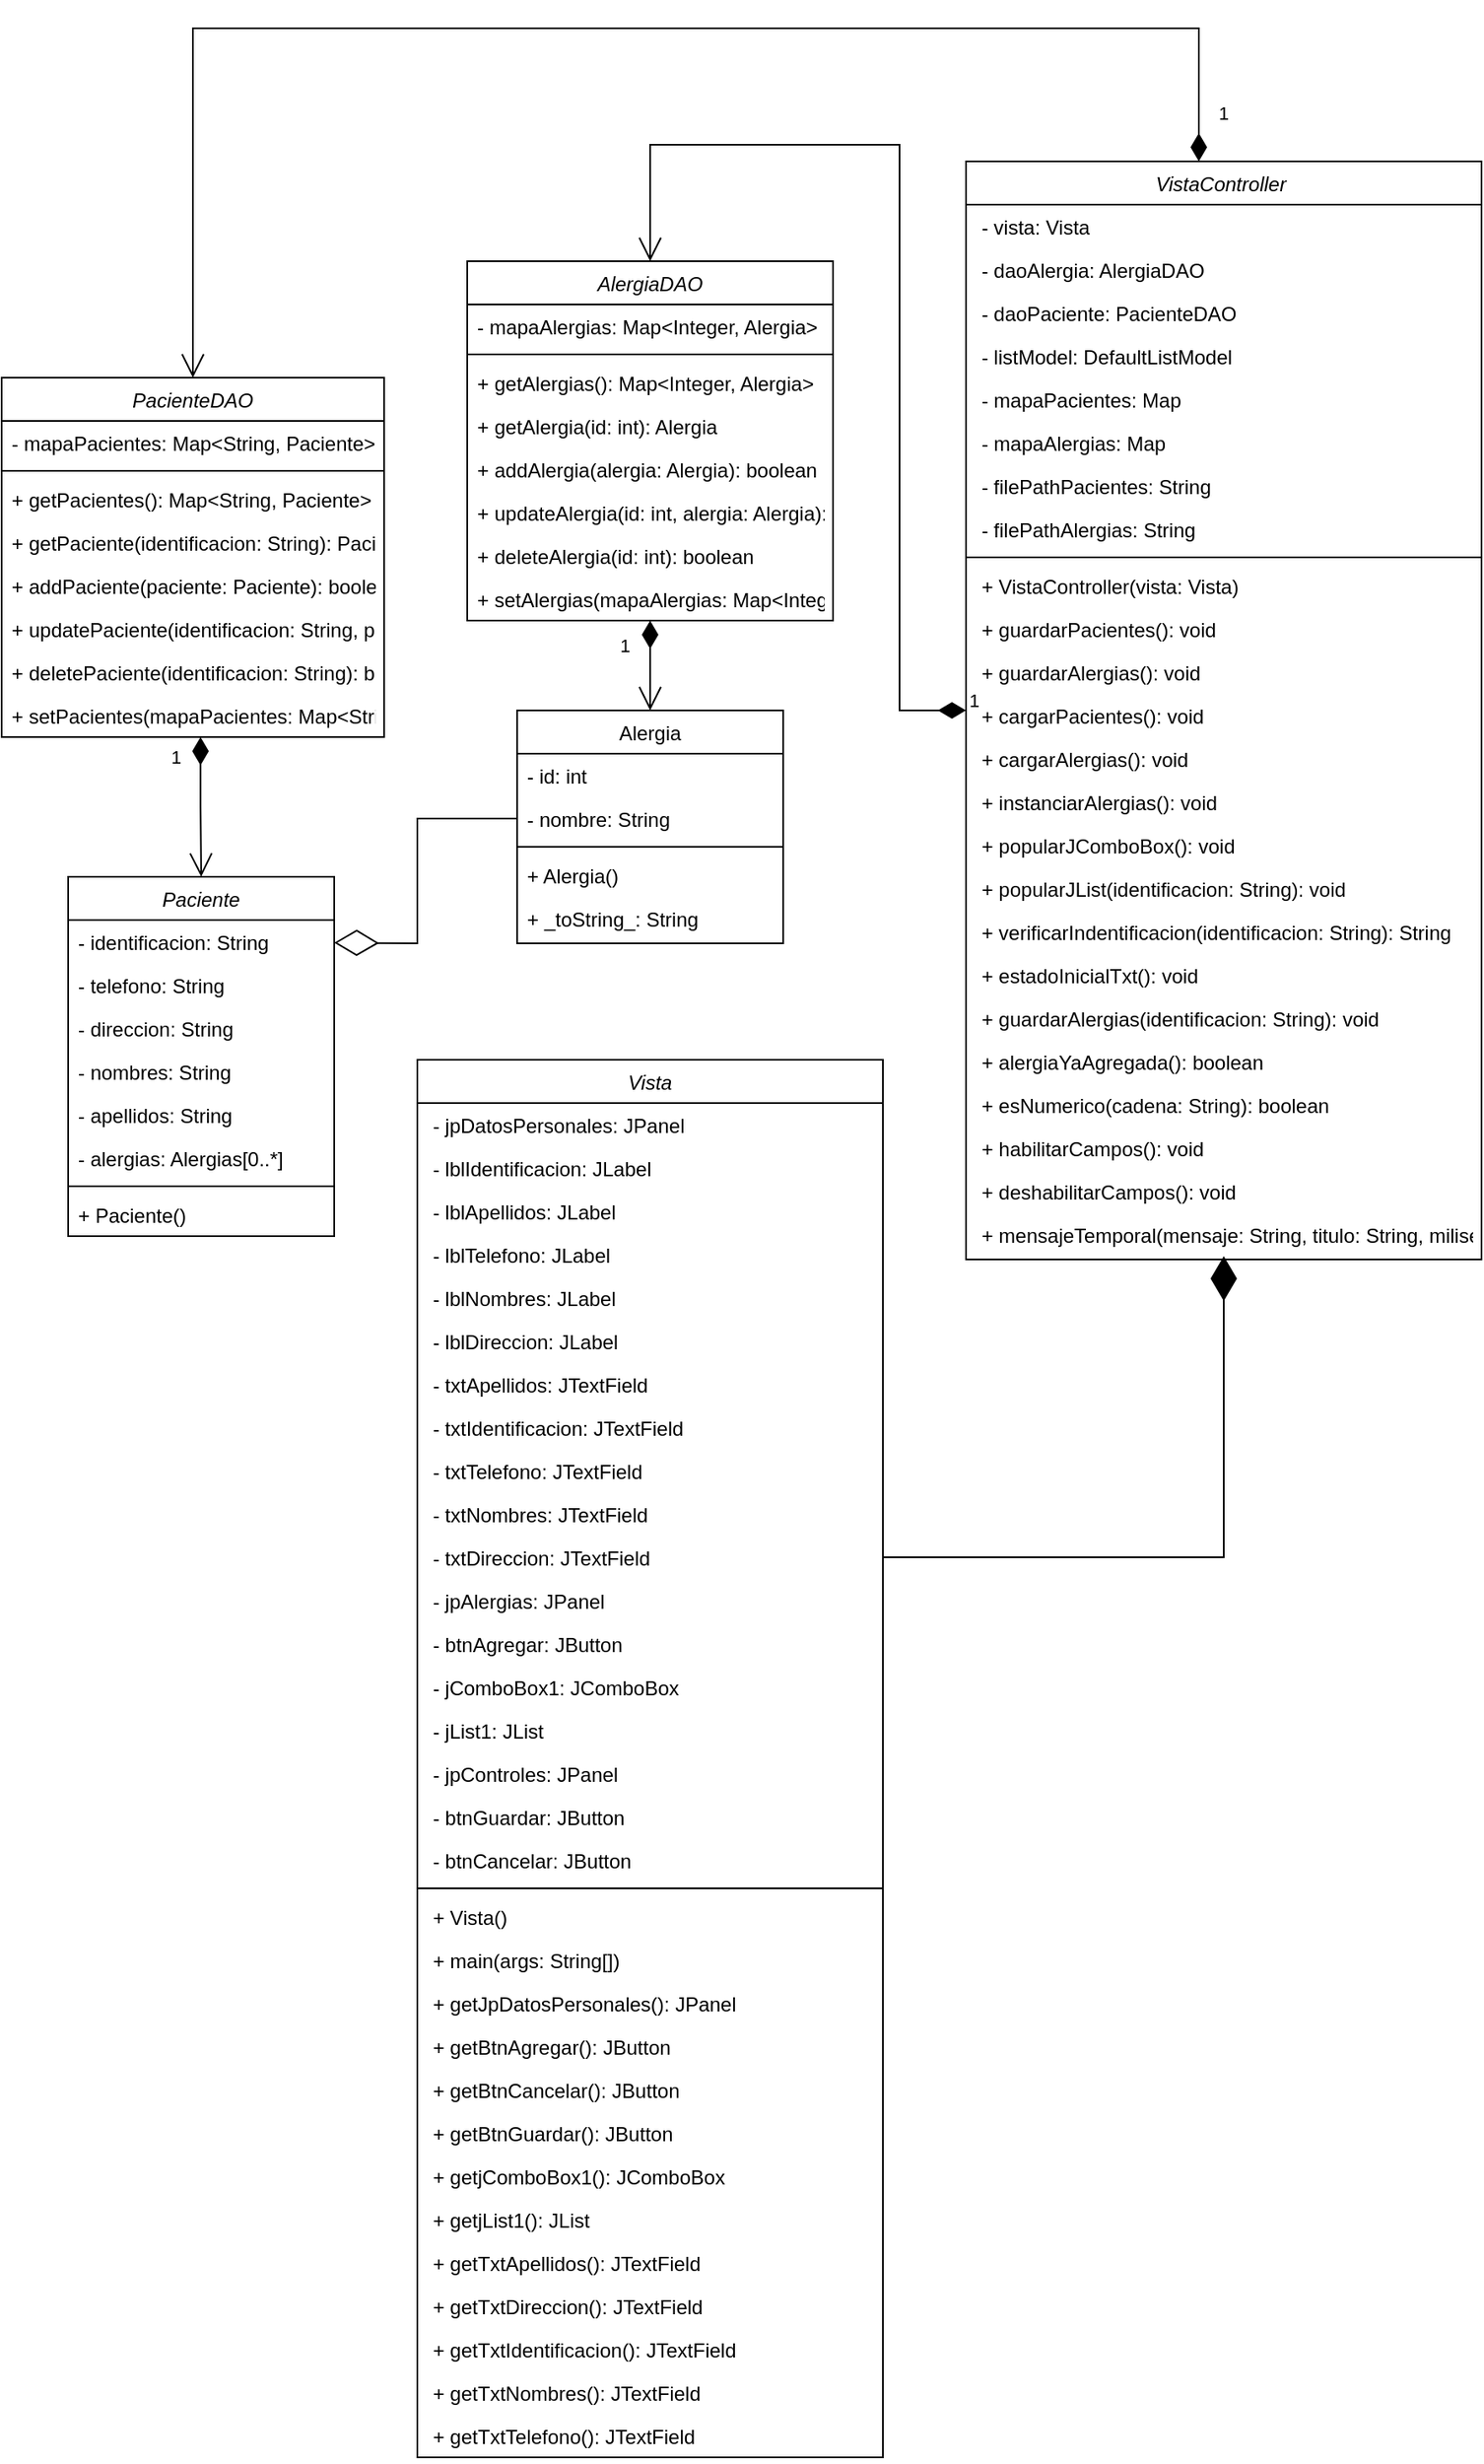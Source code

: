 <mxfile version="21.5.0" type="github">
  <diagram id="C5RBs43oDa-KdzZeNtuy" name="Page-1">
    <mxGraphModel dx="908" dy="794" grid="1" gridSize="10" guides="1" tooltips="1" connect="1" arrows="1" fold="1" page="1" pageScale="1" pageWidth="827" pageHeight="1169" math="0" shadow="0">
      <root>
        <mxCell id="WIyWlLk6GJQsqaUBKTNV-0" />
        <mxCell id="WIyWlLk6GJQsqaUBKTNV-1" parent="WIyWlLk6GJQsqaUBKTNV-0" />
        <mxCell id="zkfFHV4jXpPFQw0GAbJ--0" value="Paciente" style="swimlane;fontStyle=2;align=center;verticalAlign=top;childLayout=stackLayout;horizontal=1;startSize=26;horizontalStack=0;resizeParent=1;resizeLast=0;collapsible=1;marginBottom=0;rounded=0;shadow=0;strokeWidth=1;" parent="WIyWlLk6GJQsqaUBKTNV-1" vertex="1">
          <mxGeometry x="80" y="550" width="160" height="216" as="geometry">
            <mxRectangle x="230" y="140" width="160" height="26" as="alternateBounds" />
          </mxGeometry>
        </mxCell>
        <mxCell id="Fo8Hn0JsbYE0XklmhO-D-3" value="- identificacion: String" style="text;align=left;verticalAlign=top;spacingLeft=4;spacingRight=4;overflow=hidden;rotatable=0;points=[[0,0.5],[1,0.5]];portConstraint=eastwest;" vertex="1" parent="zkfFHV4jXpPFQw0GAbJ--0">
          <mxGeometry y="26" width="160" height="26" as="geometry" />
        </mxCell>
        <mxCell id="Fo8Hn0JsbYE0XklmhO-D-2" value="- telefono: String" style="text;align=left;verticalAlign=top;spacingLeft=4;spacingRight=4;overflow=hidden;rotatable=0;points=[[0,0.5],[1,0.5]];portConstraint=eastwest;" vertex="1" parent="zkfFHV4jXpPFQw0GAbJ--0">
          <mxGeometry y="52" width="160" height="26" as="geometry" />
        </mxCell>
        <mxCell id="Fo8Hn0JsbYE0XklmhO-D-1" value="- direccion: String" style="text;align=left;verticalAlign=top;spacingLeft=4;spacingRight=4;overflow=hidden;rotatable=0;points=[[0,0.5],[1,0.5]];portConstraint=eastwest;" vertex="1" parent="zkfFHV4jXpPFQw0GAbJ--0">
          <mxGeometry y="78" width="160" height="26" as="geometry" />
        </mxCell>
        <mxCell id="zkfFHV4jXpPFQw0GAbJ--1" value="- nombres: String" style="text;align=left;verticalAlign=top;spacingLeft=4;spacingRight=4;overflow=hidden;rotatable=0;points=[[0,0.5],[1,0.5]];portConstraint=eastwest;" parent="zkfFHV4jXpPFQw0GAbJ--0" vertex="1">
          <mxGeometry y="104" width="160" height="26" as="geometry" />
        </mxCell>
        <mxCell id="Fo8Hn0JsbYE0XklmhO-D-0" value="- apellidos: String" style="text;align=left;verticalAlign=top;spacingLeft=4;spacingRight=4;overflow=hidden;rotatable=0;points=[[0,0.5],[1,0.5]];portConstraint=eastwest;" vertex="1" parent="zkfFHV4jXpPFQw0GAbJ--0">
          <mxGeometry y="130" width="160" height="26" as="geometry" />
        </mxCell>
        <mxCell id="Fo8Hn0JsbYE0XklmhO-D-7" value="- alergias: Alergias[0..*]" style="text;align=left;verticalAlign=top;spacingLeft=4;spacingRight=4;overflow=hidden;rotatable=0;points=[[0,0.5],[1,0.5]];portConstraint=eastwest;" vertex="1" parent="zkfFHV4jXpPFQw0GAbJ--0">
          <mxGeometry y="156" width="160" height="26" as="geometry" />
        </mxCell>
        <mxCell id="zkfFHV4jXpPFQw0GAbJ--4" value="" style="line;html=1;strokeWidth=1;align=left;verticalAlign=middle;spacingTop=-1;spacingLeft=3;spacingRight=3;rotatable=0;labelPosition=right;points=[];portConstraint=eastwest;" parent="zkfFHV4jXpPFQw0GAbJ--0" vertex="1">
          <mxGeometry y="182" width="160" height="8" as="geometry" />
        </mxCell>
        <mxCell id="zkfFHV4jXpPFQw0GAbJ--5" value="+ Paciente()" style="text;align=left;verticalAlign=top;spacingLeft=4;spacingRight=4;overflow=hidden;rotatable=0;points=[[0,0.5],[1,0.5]];portConstraint=eastwest;" parent="zkfFHV4jXpPFQw0GAbJ--0" vertex="1">
          <mxGeometry y="190" width="160" height="26" as="geometry" />
        </mxCell>
        <mxCell id="zkfFHV4jXpPFQw0GAbJ--17" value="Alergia" style="swimlane;fontStyle=0;align=center;verticalAlign=top;childLayout=stackLayout;horizontal=1;startSize=26;horizontalStack=0;resizeParent=1;resizeLast=0;collapsible=1;marginBottom=0;rounded=0;shadow=0;strokeWidth=1;" parent="WIyWlLk6GJQsqaUBKTNV-1" vertex="1">
          <mxGeometry x="350" y="450" width="160" height="140" as="geometry">
            <mxRectangle x="550" y="140" width="160" height="26" as="alternateBounds" />
          </mxGeometry>
        </mxCell>
        <mxCell id="Fo8Hn0JsbYE0XklmhO-D-6" value="- id: int" style="text;align=left;verticalAlign=top;spacingLeft=4;spacingRight=4;overflow=hidden;rotatable=0;points=[[0,0.5],[1,0.5]];portConstraint=eastwest;" vertex="1" parent="zkfFHV4jXpPFQw0GAbJ--17">
          <mxGeometry y="26" width="160" height="26" as="geometry" />
        </mxCell>
        <mxCell id="Fo8Hn0JsbYE0XklmhO-D-5" value="- nombre: String" style="text;align=left;verticalAlign=top;spacingLeft=4;spacingRight=4;overflow=hidden;rotatable=0;points=[[0,0.5],[1,0.5]];portConstraint=eastwest;" vertex="1" parent="zkfFHV4jXpPFQw0GAbJ--17">
          <mxGeometry y="52" width="160" height="26" as="geometry" />
        </mxCell>
        <mxCell id="zkfFHV4jXpPFQw0GAbJ--23" value="" style="line;html=1;strokeWidth=1;align=left;verticalAlign=middle;spacingTop=-1;spacingLeft=3;spacingRight=3;rotatable=0;labelPosition=right;points=[];portConstraint=eastwest;" parent="zkfFHV4jXpPFQw0GAbJ--17" vertex="1">
          <mxGeometry y="78" width="160" height="8" as="geometry" />
        </mxCell>
        <mxCell id="Fo8Hn0JsbYE0XklmhO-D-10" value="+ Alergia()" style="text;align=left;verticalAlign=top;spacingLeft=4;spacingRight=4;overflow=hidden;rotatable=0;points=[[0,0.5],[1,0.5]];portConstraint=eastwest;" vertex="1" parent="zkfFHV4jXpPFQw0GAbJ--17">
          <mxGeometry y="86" width="160" height="26" as="geometry" />
        </mxCell>
        <mxCell id="Fo8Hn0JsbYE0XklmhO-D-8" value="+ _toString_: String" style="text;align=left;verticalAlign=top;spacingLeft=4;spacingRight=4;overflow=hidden;rotatable=0;points=[[0,0.5],[1,0.5]];portConstraint=eastwest;" vertex="1" parent="zkfFHV4jXpPFQw0GAbJ--17">
          <mxGeometry y="112" width="160" height="26" as="geometry" />
        </mxCell>
        <mxCell id="Fo8Hn0JsbYE0XklmhO-D-11" value="PacienteDAO" style="swimlane;fontStyle=2;align=center;verticalAlign=top;childLayout=stackLayout;horizontal=1;startSize=26;horizontalStack=0;resizeParent=1;resizeLast=0;collapsible=1;marginBottom=0;rounded=0;shadow=0;strokeWidth=1;" vertex="1" parent="WIyWlLk6GJQsqaUBKTNV-1">
          <mxGeometry x="40" y="250" width="230" height="216" as="geometry">
            <mxRectangle x="230" y="140" width="160" height="26" as="alternateBounds" />
          </mxGeometry>
        </mxCell>
        <mxCell id="Fo8Hn0JsbYE0XklmhO-D-12" value="- mapaPacientes: Map&lt;String, Paciente&gt;" style="text;align=left;verticalAlign=top;spacingLeft=4;spacingRight=4;overflow=hidden;rotatable=0;points=[[0,0.5],[1,0.5]];portConstraint=eastwest;" vertex="1" parent="Fo8Hn0JsbYE0XklmhO-D-11">
          <mxGeometry y="26" width="230" height="26" as="geometry" />
        </mxCell>
        <mxCell id="Fo8Hn0JsbYE0XklmhO-D-18" value="" style="line;html=1;strokeWidth=1;align=left;verticalAlign=middle;spacingTop=-1;spacingLeft=3;spacingRight=3;rotatable=0;labelPosition=right;points=[];portConstraint=eastwest;" vertex="1" parent="Fo8Hn0JsbYE0XklmhO-D-11">
          <mxGeometry y="52" width="230" height="8" as="geometry" />
        </mxCell>
        <mxCell id="Fo8Hn0JsbYE0XklmhO-D-41" value="+ getPacientes(): Map&lt;String, Paciente&gt;" style="text;align=left;verticalAlign=top;spacingLeft=4;spacingRight=4;overflow=hidden;rotatable=0;points=[[0,0.5],[1,0.5]];portConstraint=eastwest;" vertex="1" parent="Fo8Hn0JsbYE0XklmhO-D-11">
          <mxGeometry y="60" width="230" height="26" as="geometry" />
        </mxCell>
        <mxCell id="Fo8Hn0JsbYE0XklmhO-D-42" value="+ getPaciente(identificacion: String): Paciente" style="text;align=left;verticalAlign=top;spacingLeft=4;spacingRight=4;overflow=hidden;rotatable=0;points=[[0,0.5],[1,0.5]];portConstraint=eastwest;" vertex="1" parent="Fo8Hn0JsbYE0XklmhO-D-11">
          <mxGeometry y="86" width="230" height="26" as="geometry" />
        </mxCell>
        <mxCell id="Fo8Hn0JsbYE0XklmhO-D-40" value="+ addPaciente(paciente: Paciente): boolean" style="text;align=left;verticalAlign=top;spacingLeft=4;spacingRight=4;overflow=hidden;rotatable=0;points=[[0,0.5],[1,0.5]];portConstraint=eastwest;" vertex="1" parent="Fo8Hn0JsbYE0XklmhO-D-11">
          <mxGeometry y="112" width="230" height="26" as="geometry" />
        </mxCell>
        <mxCell id="Fo8Hn0JsbYE0XklmhO-D-39" value="+ updatePaciente(identificacion: String, paciente: Paciente): boolean" style="text;align=left;verticalAlign=top;spacingLeft=4;spacingRight=4;overflow=hidden;rotatable=0;points=[[0,0.5],[1,0.5]];portConstraint=eastwest;" vertex="1" parent="Fo8Hn0JsbYE0XklmhO-D-11">
          <mxGeometry y="138" width="230" height="26" as="geometry" />
        </mxCell>
        <mxCell id="Fo8Hn0JsbYE0XklmhO-D-38" value="+ deletePaciente(identificacion: String): boolean" style="text;align=left;verticalAlign=top;spacingLeft=4;spacingRight=4;overflow=hidden;rotatable=0;points=[[0,0.5],[1,0.5]];portConstraint=eastwest;" vertex="1" parent="Fo8Hn0JsbYE0XklmhO-D-11">
          <mxGeometry y="164" width="230" height="26" as="geometry" />
        </mxCell>
        <mxCell id="Fo8Hn0JsbYE0XklmhO-D-37" value="+ setPacientes(mapaPacientes: Map&lt;String, Paciente&gt;): void" style="text;align=left;verticalAlign=top;spacingLeft=4;spacingRight=4;overflow=hidden;rotatable=0;points=[[0,0.5],[1,0.5]];portConstraint=eastwest;" vertex="1" parent="Fo8Hn0JsbYE0XklmhO-D-11">
          <mxGeometry y="190" width="230" height="26" as="geometry" />
        </mxCell>
        <mxCell id="Fo8Hn0JsbYE0XklmhO-D-20" value="AlergiaDAO" style="swimlane;fontStyle=2;align=center;verticalAlign=top;childLayout=stackLayout;horizontal=1;startSize=26;horizontalStack=0;resizeParent=1;resizeLast=0;collapsible=1;marginBottom=0;rounded=0;shadow=0;strokeWidth=1;" vertex="1" parent="WIyWlLk6GJQsqaUBKTNV-1">
          <mxGeometry x="320" y="180" width="220" height="216" as="geometry">
            <mxRectangle x="230" y="140" width="160" height="26" as="alternateBounds" />
          </mxGeometry>
        </mxCell>
        <mxCell id="Fo8Hn0JsbYE0XklmhO-D-21" value="- mapaAlergias: Map&lt;Integer, Alergia&gt;" style="text;align=left;verticalAlign=top;spacingLeft=4;spacingRight=4;overflow=hidden;rotatable=0;points=[[0,0.5],[1,0.5]];portConstraint=eastwest;" vertex="1" parent="Fo8Hn0JsbYE0XklmhO-D-20">
          <mxGeometry y="26" width="220" height="26" as="geometry" />
        </mxCell>
        <mxCell id="Fo8Hn0JsbYE0XklmhO-D-27" value="" style="line;html=1;strokeWidth=1;align=left;verticalAlign=middle;spacingTop=-1;spacingLeft=3;spacingRight=3;rotatable=0;labelPosition=right;points=[];portConstraint=eastwest;" vertex="1" parent="Fo8Hn0JsbYE0XklmhO-D-20">
          <mxGeometry y="52" width="220" height="8" as="geometry" />
        </mxCell>
        <mxCell id="Fo8Hn0JsbYE0XklmhO-D-29" value="+ getAlergias(): Map&lt;Integer, Alergia&gt;" style="text;align=left;verticalAlign=top;spacingLeft=4;spacingRight=4;overflow=hidden;rotatable=0;points=[[0,0.5],[1,0.5]];portConstraint=eastwest;" vertex="1" parent="Fo8Hn0JsbYE0XklmhO-D-20">
          <mxGeometry y="60" width="220" height="26" as="geometry" />
        </mxCell>
        <mxCell id="Fo8Hn0JsbYE0XklmhO-D-30" value="+ getAlergia(id: int): Alergia" style="text;align=left;verticalAlign=top;spacingLeft=4;spacingRight=4;overflow=hidden;rotatable=0;points=[[0,0.5],[1,0.5]];portConstraint=eastwest;" vertex="1" parent="Fo8Hn0JsbYE0XklmhO-D-20">
          <mxGeometry y="86" width="220" height="26" as="geometry" />
        </mxCell>
        <mxCell id="Fo8Hn0JsbYE0XklmhO-D-31" value="+ addAlergia(alergia: Alergia): boolean" style="text;align=left;verticalAlign=top;spacingLeft=4;spacingRight=4;overflow=hidden;rotatable=0;points=[[0,0.5],[1,0.5]];portConstraint=eastwest;" vertex="1" parent="Fo8Hn0JsbYE0XklmhO-D-20">
          <mxGeometry y="112" width="220" height="26" as="geometry" />
        </mxCell>
        <mxCell id="Fo8Hn0JsbYE0XklmhO-D-32" value="+ updateAlergia(id: int, alergia: Alergia): boolean" style="text;align=left;verticalAlign=top;spacingLeft=4;spacingRight=4;overflow=hidden;rotatable=0;points=[[0,0.5],[1,0.5]];portConstraint=eastwest;" vertex="1" parent="Fo8Hn0JsbYE0XklmhO-D-20">
          <mxGeometry y="138" width="220" height="26" as="geometry" />
        </mxCell>
        <mxCell id="Fo8Hn0JsbYE0XklmhO-D-33" value="+ deleteAlergia(id: int): boolean" style="text;align=left;verticalAlign=top;spacingLeft=4;spacingRight=4;overflow=hidden;rotatable=0;points=[[0,0.5],[1,0.5]];portConstraint=eastwest;" vertex="1" parent="Fo8Hn0JsbYE0XklmhO-D-20">
          <mxGeometry y="164" width="220" height="26" as="geometry" />
        </mxCell>
        <mxCell id="Fo8Hn0JsbYE0XklmhO-D-34" value="+ setAlergias(mapaAlergias: Map&lt;Integer, Alergia&gt;): void" style="text;align=left;verticalAlign=top;spacingLeft=4;spacingRight=4;overflow=hidden;rotatable=0;points=[[0,0.5],[1,0.5]];portConstraint=eastwest;" vertex="1" parent="Fo8Hn0JsbYE0XklmhO-D-20">
          <mxGeometry y="190" width="220" height="26" as="geometry" />
        </mxCell>
        <mxCell id="Fo8Hn0JsbYE0XklmhO-D-44" value="Vista" style="swimlane;fontStyle=2;align=center;verticalAlign=top;childLayout=stackLayout;horizontal=1;startSize=26;horizontalStack=0;resizeParent=1;resizeLast=0;collapsible=1;marginBottom=0;rounded=0;shadow=0;strokeWidth=1;" vertex="1" parent="WIyWlLk6GJQsqaUBKTNV-1">
          <mxGeometry x="290" y="660" width="280" height="840" as="geometry">
            <mxRectangle x="230" y="140" width="160" height="26" as="alternateBounds" />
          </mxGeometry>
        </mxCell>
        <mxCell id="Fo8Hn0JsbYE0XklmhO-D-45" value=" - jpDatosPersonales: JPanel" style="text;align=left;verticalAlign=top;spacingLeft=4;spacingRight=4;overflow=hidden;rotatable=0;points=[[0,0.5],[1,0.5]];portConstraint=eastwest;" vertex="1" parent="Fo8Hn0JsbYE0XklmhO-D-44">
          <mxGeometry y="26" width="280" height="26" as="geometry" />
        </mxCell>
        <mxCell id="Fo8Hn0JsbYE0XklmhO-D-46" value=" - lblIdentificacion: JLabel" style="text;align=left;verticalAlign=top;spacingLeft=4;spacingRight=4;overflow=hidden;rotatable=0;points=[[0,0.5],[1,0.5]];portConstraint=eastwest;" vertex="1" parent="Fo8Hn0JsbYE0XklmhO-D-44">
          <mxGeometry y="52" width="280" height="26" as="geometry" />
        </mxCell>
        <mxCell id="Fo8Hn0JsbYE0XklmhO-D-47" value=" - lblApellidos: JLabel " style="text;align=left;verticalAlign=top;spacingLeft=4;spacingRight=4;overflow=hidden;rotatable=0;points=[[0,0.5],[1,0.5]];portConstraint=eastwest;" vertex="1" parent="Fo8Hn0JsbYE0XklmhO-D-44">
          <mxGeometry y="78" width="280" height="26" as="geometry" />
        </mxCell>
        <mxCell id="Fo8Hn0JsbYE0XklmhO-D-48" value=" - lblTelefono: JLabel " style="text;align=left;verticalAlign=top;spacingLeft=4;spacingRight=4;overflow=hidden;rotatable=0;points=[[0,0.5],[1,0.5]];portConstraint=eastwest;" vertex="1" parent="Fo8Hn0JsbYE0XklmhO-D-44">
          <mxGeometry y="104" width="280" height="26" as="geometry" />
        </mxCell>
        <mxCell id="Fo8Hn0JsbYE0XklmhO-D-49" value=" - lblNombres: JLabel " style="text;align=left;verticalAlign=top;spacingLeft=4;spacingRight=4;overflow=hidden;rotatable=0;points=[[0,0.5],[1,0.5]];portConstraint=eastwest;" vertex="1" parent="Fo8Hn0JsbYE0XklmhO-D-44">
          <mxGeometry y="130" width="280" height="26" as="geometry" />
        </mxCell>
        <mxCell id="Fo8Hn0JsbYE0XklmhO-D-50" value=" - lblDireccion: JLabel " style="text;align=left;verticalAlign=top;spacingLeft=4;spacingRight=4;overflow=hidden;rotatable=0;points=[[0,0.5],[1,0.5]];portConstraint=eastwest;" vertex="1" parent="Fo8Hn0JsbYE0XklmhO-D-44">
          <mxGeometry y="156" width="280" height="26" as="geometry" />
        </mxCell>
        <mxCell id="Fo8Hn0JsbYE0XklmhO-D-58" value=" - txtApellidos: JTextField" style="text;align=left;verticalAlign=top;spacingLeft=4;spacingRight=4;overflow=hidden;rotatable=0;points=[[0,0.5],[1,0.5]];portConstraint=eastwest;" vertex="1" parent="Fo8Hn0JsbYE0XklmhO-D-44">
          <mxGeometry y="182" width="280" height="26" as="geometry" />
        </mxCell>
        <mxCell id="Fo8Hn0JsbYE0XklmhO-D-57" value=" - txtIdentificacion: JTextField" style="text;align=left;verticalAlign=top;spacingLeft=4;spacingRight=4;overflow=hidden;rotatable=0;points=[[0,0.5],[1,0.5]];portConstraint=eastwest;" vertex="1" parent="Fo8Hn0JsbYE0XklmhO-D-44">
          <mxGeometry y="208" width="280" height="26" as="geometry" />
        </mxCell>
        <mxCell id="Fo8Hn0JsbYE0XklmhO-D-56" value=" - txtTelefono: JTextField " style="text;align=left;verticalAlign=top;spacingLeft=4;spacingRight=4;overflow=hidden;rotatable=0;points=[[0,0.5],[1,0.5]];portConstraint=eastwest;" vertex="1" parent="Fo8Hn0JsbYE0XklmhO-D-44">
          <mxGeometry y="234" width="280" height="26" as="geometry" />
        </mxCell>
        <mxCell id="Fo8Hn0JsbYE0XklmhO-D-55" value=" - txtNombres: JTextField " style="text;align=left;verticalAlign=top;spacingLeft=4;spacingRight=4;overflow=hidden;rotatable=0;points=[[0,0.5],[1,0.5]];portConstraint=eastwest;" vertex="1" parent="Fo8Hn0JsbYE0XklmhO-D-44">
          <mxGeometry y="260" width="280" height="26" as="geometry" />
        </mxCell>
        <mxCell id="Fo8Hn0JsbYE0XklmhO-D-54" value=" - txtDireccion: JTextField" style="text;align=left;verticalAlign=top;spacingLeft=4;spacingRight=4;overflow=hidden;rotatable=0;points=[[0,0.5],[1,0.5]];portConstraint=eastwest;" vertex="1" parent="Fo8Hn0JsbYE0XklmhO-D-44">
          <mxGeometry y="286" width="280" height="26" as="geometry" />
        </mxCell>
        <mxCell id="Fo8Hn0JsbYE0XklmhO-D-53" value=" - jpAlergias: JPanel " style="text;align=left;verticalAlign=top;spacingLeft=4;spacingRight=4;overflow=hidden;rotatable=0;points=[[0,0.5],[1,0.5]];portConstraint=eastwest;" vertex="1" parent="Fo8Hn0JsbYE0XklmhO-D-44">
          <mxGeometry y="312" width="280" height="26" as="geometry" />
        </mxCell>
        <mxCell id="Fo8Hn0JsbYE0XklmhO-D-82" value=" - btnAgregar: JButton " style="text;align=left;verticalAlign=top;spacingLeft=4;spacingRight=4;overflow=hidden;rotatable=0;points=[[0,0.5],[1,0.5]];portConstraint=eastwest;" vertex="1" parent="Fo8Hn0JsbYE0XklmhO-D-44">
          <mxGeometry y="338" width="280" height="26" as="geometry" />
        </mxCell>
        <mxCell id="Fo8Hn0JsbYE0XklmhO-D-81" value=" - jComboBox1: JComboBox " style="text;align=left;verticalAlign=top;spacingLeft=4;spacingRight=4;overflow=hidden;rotatable=0;points=[[0,0.5],[1,0.5]];portConstraint=eastwest;" vertex="1" parent="Fo8Hn0JsbYE0XklmhO-D-44">
          <mxGeometry y="364" width="280" height="26" as="geometry" />
        </mxCell>
        <mxCell id="Fo8Hn0JsbYE0XklmhO-D-80" value=" - jList1: JList " style="text;align=left;verticalAlign=top;spacingLeft=4;spacingRight=4;overflow=hidden;rotatable=0;points=[[0,0.5],[1,0.5]];portConstraint=eastwest;" vertex="1" parent="Fo8Hn0JsbYE0XklmhO-D-44">
          <mxGeometry y="390" width="280" height="26" as="geometry" />
        </mxCell>
        <mxCell id="Fo8Hn0JsbYE0XklmhO-D-79" value=" - jpControles: JPanel " style="text;align=left;verticalAlign=top;spacingLeft=4;spacingRight=4;overflow=hidden;rotatable=0;points=[[0,0.5],[1,0.5]];portConstraint=eastwest;" vertex="1" parent="Fo8Hn0JsbYE0XklmhO-D-44">
          <mxGeometry y="416" width="280" height="26" as="geometry" />
        </mxCell>
        <mxCell id="Fo8Hn0JsbYE0XklmhO-D-78" value=" - btnGuardar: JButton " style="text;align=left;verticalAlign=top;spacingLeft=4;spacingRight=4;overflow=hidden;rotatable=0;points=[[0,0.5],[1,0.5]];portConstraint=eastwest;" vertex="1" parent="Fo8Hn0JsbYE0XklmhO-D-44">
          <mxGeometry y="442" width="280" height="26" as="geometry" />
        </mxCell>
        <mxCell id="Fo8Hn0JsbYE0XklmhO-D-77" value=" - btnCancelar: JButton " style="text;align=left;verticalAlign=top;spacingLeft=4;spacingRight=4;overflow=hidden;rotatable=0;points=[[0,0.5],[1,0.5]];portConstraint=eastwest;" vertex="1" parent="Fo8Hn0JsbYE0XklmhO-D-44">
          <mxGeometry y="468" width="280" height="26" as="geometry" />
        </mxCell>
        <mxCell id="Fo8Hn0JsbYE0XklmhO-D-51" value="" style="line;html=1;strokeWidth=1;align=left;verticalAlign=middle;spacingTop=-1;spacingLeft=3;spacingRight=3;rotatable=0;labelPosition=right;points=[];portConstraint=eastwest;" vertex="1" parent="Fo8Hn0JsbYE0XklmhO-D-44">
          <mxGeometry y="494" width="280" height="8" as="geometry" />
        </mxCell>
        <mxCell id="Fo8Hn0JsbYE0XklmhO-D-70" value=" + Vista() " style="text;align=left;verticalAlign=top;spacingLeft=4;spacingRight=4;overflow=hidden;rotatable=0;points=[[0,0.5],[1,0.5]];portConstraint=eastwest;" vertex="1" parent="Fo8Hn0JsbYE0XklmhO-D-44">
          <mxGeometry y="502" width="280" height="26" as="geometry" />
        </mxCell>
        <mxCell id="Fo8Hn0JsbYE0XklmhO-D-69" value=" + main(args: String[]) " style="text;align=left;verticalAlign=top;spacingLeft=4;spacingRight=4;overflow=hidden;rotatable=0;points=[[0,0.5],[1,0.5]];portConstraint=eastwest;" vertex="1" parent="Fo8Hn0JsbYE0XklmhO-D-44">
          <mxGeometry y="528" width="280" height="26" as="geometry" />
        </mxCell>
        <mxCell id="Fo8Hn0JsbYE0XklmhO-D-67" value=" + getJpDatosPersonales(): JPanel" style="text;align=left;verticalAlign=top;spacingLeft=4;spacingRight=4;overflow=hidden;rotatable=0;points=[[0,0.5],[1,0.5]];portConstraint=eastwest;" vertex="1" parent="Fo8Hn0JsbYE0XklmhO-D-44">
          <mxGeometry y="554" width="280" height="26" as="geometry" />
        </mxCell>
        <mxCell id="Fo8Hn0JsbYE0XklmhO-D-66" value=" + getBtnAgregar(): JButton" style="text;align=left;verticalAlign=top;spacingLeft=4;spacingRight=4;overflow=hidden;rotatable=0;points=[[0,0.5],[1,0.5]];portConstraint=eastwest;" vertex="1" parent="Fo8Hn0JsbYE0XklmhO-D-44">
          <mxGeometry y="580" width="280" height="26" as="geometry" />
        </mxCell>
        <mxCell id="Fo8Hn0JsbYE0XklmhO-D-65" value=" + getBtnCancelar(): JButton" style="text;align=left;verticalAlign=top;spacingLeft=4;spacingRight=4;overflow=hidden;rotatable=0;points=[[0,0.5],[1,0.5]];portConstraint=eastwest;" vertex="1" parent="Fo8Hn0JsbYE0XklmhO-D-44">
          <mxGeometry y="606" width="280" height="26" as="geometry" />
        </mxCell>
        <mxCell id="Fo8Hn0JsbYE0XklmhO-D-64" value=" + getBtnGuardar(): JButton" style="text;align=left;verticalAlign=top;spacingLeft=4;spacingRight=4;overflow=hidden;rotatable=0;points=[[0,0.5],[1,0.5]];portConstraint=eastwest;" vertex="1" parent="Fo8Hn0JsbYE0XklmhO-D-44">
          <mxGeometry y="632" width="280" height="26" as="geometry" />
        </mxCell>
        <mxCell id="Fo8Hn0JsbYE0XklmhO-D-63" value=" + getjComboBox1(): JComboBox" style="text;align=left;verticalAlign=top;spacingLeft=4;spacingRight=4;overflow=hidden;rotatable=0;points=[[0,0.5],[1,0.5]];portConstraint=eastwest;" vertex="1" parent="Fo8Hn0JsbYE0XklmhO-D-44">
          <mxGeometry y="658" width="280" height="26" as="geometry" />
        </mxCell>
        <mxCell id="Fo8Hn0JsbYE0XklmhO-D-62" value=" + getjList1(): JList" style="text;align=left;verticalAlign=top;spacingLeft=4;spacingRight=4;overflow=hidden;rotatable=0;points=[[0,0.5],[1,0.5]];portConstraint=eastwest;" vertex="1" parent="Fo8Hn0JsbYE0XklmhO-D-44">
          <mxGeometry y="684" width="280" height="26" as="geometry" />
        </mxCell>
        <mxCell id="Fo8Hn0JsbYE0XklmhO-D-61" value=" + getTxtApellidos(): JTextField" style="text;align=left;verticalAlign=top;spacingLeft=4;spacingRight=4;overflow=hidden;rotatable=0;points=[[0,0.5],[1,0.5]];portConstraint=eastwest;" vertex="1" parent="Fo8Hn0JsbYE0XklmhO-D-44">
          <mxGeometry y="710" width="280" height="26" as="geometry" />
        </mxCell>
        <mxCell id="Fo8Hn0JsbYE0XklmhO-D-60" value=" + getTxtDireccion(): JTextField" style="text;align=left;verticalAlign=top;spacingLeft=4;spacingRight=4;overflow=hidden;rotatable=0;points=[[0,0.5],[1,0.5]];portConstraint=eastwest;" vertex="1" parent="Fo8Hn0JsbYE0XklmhO-D-44">
          <mxGeometry y="736" width="280" height="26" as="geometry" />
        </mxCell>
        <mxCell id="Fo8Hn0JsbYE0XklmhO-D-59" value=" + getTxtIdentificacion(): JTextField" style="text;align=left;verticalAlign=top;spacingLeft=4;spacingRight=4;overflow=hidden;rotatable=0;points=[[0,0.5],[1,0.5]];portConstraint=eastwest;" vertex="1" parent="Fo8Hn0JsbYE0XklmhO-D-44">
          <mxGeometry y="762" width="280" height="26" as="geometry" />
        </mxCell>
        <mxCell id="Fo8Hn0JsbYE0XklmhO-D-52" value=" + getTxtNombres(): JTextField" style="text;align=left;verticalAlign=top;spacingLeft=4;spacingRight=4;overflow=hidden;rotatable=0;points=[[0,0.5],[1,0.5]];portConstraint=eastwest;" vertex="1" parent="Fo8Hn0JsbYE0XklmhO-D-44">
          <mxGeometry y="788" width="280" height="26" as="geometry" />
        </mxCell>
        <mxCell id="Fo8Hn0JsbYE0XklmhO-D-123" value=" + getTxtTelefono(): JTextField" style="text;align=left;verticalAlign=top;spacingLeft=4;spacingRight=4;overflow=hidden;rotatable=0;points=[[0,0.5],[1,0.5]];portConstraint=eastwest;" vertex="1" parent="Fo8Hn0JsbYE0XklmhO-D-44">
          <mxGeometry y="814" width="280" height="26" as="geometry" />
        </mxCell>
        <mxCell id="Fo8Hn0JsbYE0XklmhO-D-84" value="VistaController " style="swimlane;fontStyle=2;align=center;verticalAlign=top;childLayout=stackLayout;horizontal=1;startSize=26;horizontalStack=0;resizeParent=1;resizeLast=0;collapsible=1;marginBottom=0;rounded=0;shadow=0;strokeWidth=1;" vertex="1" parent="WIyWlLk6GJQsqaUBKTNV-1">
          <mxGeometry x="620" y="120" width="310" height="660" as="geometry">
            <mxRectangle x="230" y="140" width="160" height="26" as="alternateBounds" />
          </mxGeometry>
        </mxCell>
        <mxCell id="Fo8Hn0JsbYE0XklmhO-D-140" value="1" style="endArrow=open;html=1;endSize=12;startArrow=diamondThin;startSize=14;startFill=1;edgeStyle=orthogonalEdgeStyle;align=left;verticalAlign=bottom;rounded=0;" edge="1" parent="Fo8Hn0JsbYE0XklmhO-D-84" target="Fo8Hn0JsbYE0XklmhO-D-11">
          <mxGeometry x="-0.955" y="-10" relative="1" as="geometry">
            <mxPoint x="140" as="sourcePoint" />
            <mxPoint x="300" as="targetPoint" />
            <Array as="points">
              <mxPoint x="140" y="-80" />
              <mxPoint x="-465" y="-80" />
            </Array>
            <mxPoint as="offset" />
          </mxGeometry>
        </mxCell>
        <mxCell id="Fo8Hn0JsbYE0XklmhO-D-85" value=" - vista: Vista" style="text;align=left;verticalAlign=top;spacingLeft=4;spacingRight=4;overflow=hidden;rotatable=0;points=[[0,0.5],[1,0.5]];portConstraint=eastwest;" vertex="1" parent="Fo8Hn0JsbYE0XklmhO-D-84">
          <mxGeometry y="26" width="310" height="26" as="geometry" />
        </mxCell>
        <mxCell id="Fo8Hn0JsbYE0XklmhO-D-86" value=" - daoAlergia: AlergiaDAO" style="text;align=left;verticalAlign=top;spacingLeft=4;spacingRight=4;overflow=hidden;rotatable=0;points=[[0,0.5],[1,0.5]];portConstraint=eastwest;" vertex="1" parent="Fo8Hn0JsbYE0XklmhO-D-84">
          <mxGeometry y="52" width="310" height="26" as="geometry" />
        </mxCell>
        <mxCell id="Fo8Hn0JsbYE0XklmhO-D-87" value=" - daoPaciente: PacienteDAO" style="text;align=left;verticalAlign=top;spacingLeft=4;spacingRight=4;overflow=hidden;rotatable=0;points=[[0,0.5],[1,0.5]];portConstraint=eastwest;" vertex="1" parent="Fo8Hn0JsbYE0XklmhO-D-84">
          <mxGeometry y="78" width="310" height="26" as="geometry" />
        </mxCell>
        <mxCell id="Fo8Hn0JsbYE0XklmhO-D-88" value=" - listModel: DefaultListModel" style="text;align=left;verticalAlign=top;spacingLeft=4;spacingRight=4;overflow=hidden;rotatable=0;points=[[0,0.5],[1,0.5]];portConstraint=eastwest;" vertex="1" parent="Fo8Hn0JsbYE0XklmhO-D-84">
          <mxGeometry y="104" width="310" height="26" as="geometry" />
        </mxCell>
        <mxCell id="Fo8Hn0JsbYE0XklmhO-D-89" value=" - mapaPacientes: Map" style="text;align=left;verticalAlign=top;spacingLeft=4;spacingRight=4;overflow=hidden;rotatable=0;points=[[0,0.5],[1,0.5]];portConstraint=eastwest;" vertex="1" parent="Fo8Hn0JsbYE0XklmhO-D-84">
          <mxGeometry y="130" width="310" height="26" as="geometry" />
        </mxCell>
        <mxCell id="Fo8Hn0JsbYE0XklmhO-D-90" value=" - mapaAlergias: Map" style="text;align=left;verticalAlign=top;spacingLeft=4;spacingRight=4;overflow=hidden;rotatable=0;points=[[0,0.5],[1,0.5]];portConstraint=eastwest;" vertex="1" parent="Fo8Hn0JsbYE0XklmhO-D-84">
          <mxGeometry y="156" width="310" height="26" as="geometry" />
        </mxCell>
        <mxCell id="Fo8Hn0JsbYE0XklmhO-D-91" value=" - filePathPacientes: String" style="text;align=left;verticalAlign=top;spacingLeft=4;spacingRight=4;overflow=hidden;rotatable=0;points=[[0,0.5],[1,0.5]];portConstraint=eastwest;" vertex="1" parent="Fo8Hn0JsbYE0XklmhO-D-84">
          <mxGeometry y="182" width="310" height="26" as="geometry" />
        </mxCell>
        <mxCell id="Fo8Hn0JsbYE0XklmhO-D-92" value=" - filePathAlergias: String" style="text;align=left;verticalAlign=top;spacingLeft=4;spacingRight=4;overflow=hidden;rotatable=0;points=[[0,0.5],[1,0.5]];portConstraint=eastwest;" vertex="1" parent="Fo8Hn0JsbYE0XklmhO-D-84">
          <mxGeometry y="208" width="310" height="26" as="geometry" />
        </mxCell>
        <mxCell id="Fo8Hn0JsbYE0XklmhO-D-109" value="" style="line;html=1;strokeWidth=1;align=left;verticalAlign=middle;spacingTop=-1;spacingLeft=3;spacingRight=3;rotatable=0;labelPosition=right;points=[];portConstraint=eastwest;" vertex="1" parent="Fo8Hn0JsbYE0XklmhO-D-84">
          <mxGeometry y="234" width="310" height="8" as="geometry" />
        </mxCell>
        <mxCell id="Fo8Hn0JsbYE0XklmhO-D-110" value=" + VistaController(vista: Vista)" style="text;align=left;verticalAlign=top;spacingLeft=4;spacingRight=4;overflow=hidden;rotatable=0;points=[[0,0.5],[1,0.5]];portConstraint=eastwest;" vertex="1" parent="Fo8Hn0JsbYE0XklmhO-D-84">
          <mxGeometry y="242" width="310" height="26" as="geometry" />
        </mxCell>
        <mxCell id="Fo8Hn0JsbYE0XklmhO-D-111" value=" + guardarPacientes(): void" style="text;align=left;verticalAlign=top;spacingLeft=4;spacingRight=4;overflow=hidden;rotatable=0;points=[[0,0.5],[1,0.5]];portConstraint=eastwest;" vertex="1" parent="Fo8Hn0JsbYE0XklmhO-D-84">
          <mxGeometry y="268" width="310" height="26" as="geometry" />
        </mxCell>
        <mxCell id="Fo8Hn0JsbYE0XklmhO-D-112" value=" + guardarAlergias(): void" style="text;align=left;verticalAlign=top;spacingLeft=4;spacingRight=4;overflow=hidden;rotatable=0;points=[[0,0.5],[1,0.5]];portConstraint=eastwest;" vertex="1" parent="Fo8Hn0JsbYE0XklmhO-D-84">
          <mxGeometry y="294" width="310" height="26" as="geometry" />
        </mxCell>
        <mxCell id="Fo8Hn0JsbYE0XklmhO-D-113" value=" + cargarPacientes(): void" style="text;align=left;verticalAlign=top;spacingLeft=4;spacingRight=4;overflow=hidden;rotatable=0;points=[[0,0.5],[1,0.5]];portConstraint=eastwest;" vertex="1" parent="Fo8Hn0JsbYE0XklmhO-D-84">
          <mxGeometry y="320" width="310" height="26" as="geometry" />
        </mxCell>
        <mxCell id="Fo8Hn0JsbYE0XklmhO-D-114" value=" + cargarAlergias(): void" style="text;align=left;verticalAlign=top;spacingLeft=4;spacingRight=4;overflow=hidden;rotatable=0;points=[[0,0.5],[1,0.5]];portConstraint=eastwest;" vertex="1" parent="Fo8Hn0JsbYE0XklmhO-D-84">
          <mxGeometry y="346" width="310" height="26" as="geometry" />
        </mxCell>
        <mxCell id="Fo8Hn0JsbYE0XklmhO-D-115" value=" + instanciarAlergias(): void" style="text;align=left;verticalAlign=top;spacingLeft=4;spacingRight=4;overflow=hidden;rotatable=0;points=[[0,0.5],[1,0.5]];portConstraint=eastwest;" vertex="1" parent="Fo8Hn0JsbYE0XklmhO-D-84">
          <mxGeometry y="372" width="310" height="26" as="geometry" />
        </mxCell>
        <mxCell id="Fo8Hn0JsbYE0XklmhO-D-116" value=" + popularJComboBox(): void" style="text;align=left;verticalAlign=top;spacingLeft=4;spacingRight=4;overflow=hidden;rotatable=0;points=[[0,0.5],[1,0.5]];portConstraint=eastwest;" vertex="1" parent="Fo8Hn0JsbYE0XklmhO-D-84">
          <mxGeometry y="398" width="310" height="26" as="geometry" />
        </mxCell>
        <mxCell id="Fo8Hn0JsbYE0XklmhO-D-117" value=" + popularJList(identificacion: String): void" style="text;align=left;verticalAlign=top;spacingLeft=4;spacingRight=4;overflow=hidden;rotatable=0;points=[[0,0.5],[1,0.5]];portConstraint=eastwest;" vertex="1" parent="Fo8Hn0JsbYE0XklmhO-D-84">
          <mxGeometry y="424" width="310" height="26" as="geometry" />
        </mxCell>
        <mxCell id="Fo8Hn0JsbYE0XklmhO-D-118" value=" + verificarIndentificacion(identificacion: String): String" style="text;align=left;verticalAlign=top;spacingLeft=4;spacingRight=4;overflow=hidden;rotatable=0;points=[[0,0.5],[1,0.5]];portConstraint=eastwest;" vertex="1" parent="Fo8Hn0JsbYE0XklmhO-D-84">
          <mxGeometry y="450" width="310" height="26" as="geometry" />
        </mxCell>
        <mxCell id="Fo8Hn0JsbYE0XklmhO-D-119" value=" + estadoInicialTxt(): void" style="text;align=left;verticalAlign=top;spacingLeft=4;spacingRight=4;overflow=hidden;rotatable=0;points=[[0,0.5],[1,0.5]];portConstraint=eastwest;" vertex="1" parent="Fo8Hn0JsbYE0XklmhO-D-84">
          <mxGeometry y="476" width="310" height="26" as="geometry" />
        </mxCell>
        <mxCell id="Fo8Hn0JsbYE0XklmhO-D-120" value=" + guardarAlergias(identificacion: String): void" style="text;align=left;verticalAlign=top;spacingLeft=4;spacingRight=4;overflow=hidden;rotatable=0;points=[[0,0.5],[1,0.5]];portConstraint=eastwest;" vertex="1" parent="Fo8Hn0JsbYE0XklmhO-D-84">
          <mxGeometry y="502" width="310" height="26" as="geometry" />
        </mxCell>
        <mxCell id="Fo8Hn0JsbYE0XklmhO-D-121" value=" + alergiaYaAgregada(): boolean" style="text;align=left;verticalAlign=top;spacingLeft=4;spacingRight=4;overflow=hidden;rotatable=0;points=[[0,0.5],[1,0.5]];portConstraint=eastwest;" vertex="1" parent="Fo8Hn0JsbYE0XklmhO-D-84">
          <mxGeometry y="528" width="310" height="26" as="geometry" />
        </mxCell>
        <mxCell id="Fo8Hn0JsbYE0XklmhO-D-122" value=" + esNumerico(cadena: String): boolean" style="text;align=left;verticalAlign=top;spacingLeft=4;spacingRight=4;overflow=hidden;rotatable=0;points=[[0,0.5],[1,0.5]];portConstraint=eastwest;" vertex="1" parent="Fo8Hn0JsbYE0XklmhO-D-84">
          <mxGeometry y="554" width="310" height="26" as="geometry" />
        </mxCell>
        <mxCell id="Fo8Hn0JsbYE0XklmhO-D-124" value=" + habilitarCampos(): void" style="text;align=left;verticalAlign=top;spacingLeft=4;spacingRight=4;overflow=hidden;rotatable=0;points=[[0,0.5],[1,0.5]];portConstraint=eastwest;" vertex="1" parent="Fo8Hn0JsbYE0XklmhO-D-84">
          <mxGeometry y="580" width="310" height="26" as="geometry" />
        </mxCell>
        <mxCell id="Fo8Hn0JsbYE0XklmhO-D-125" value=" + deshabilitarCampos(): void" style="text;align=left;verticalAlign=top;spacingLeft=4;spacingRight=4;overflow=hidden;rotatable=0;points=[[0,0.5],[1,0.5]];portConstraint=eastwest;" vertex="1" parent="Fo8Hn0JsbYE0XklmhO-D-84">
          <mxGeometry y="606" width="310" height="26" as="geometry" />
        </mxCell>
        <mxCell id="Fo8Hn0JsbYE0XklmhO-D-126" value=" + mensajeTemporal(mensaje: String, titulo: String, milisegundos: int): void" style="text;align=left;verticalAlign=top;spacingLeft=4;spacingRight=4;overflow=hidden;rotatable=0;points=[[0,0.5],[1,0.5]];portConstraint=eastwest;" vertex="1" parent="Fo8Hn0JsbYE0XklmhO-D-84">
          <mxGeometry y="632" width="310" height="26" as="geometry" />
        </mxCell>
        <mxCell id="Fo8Hn0JsbYE0XklmhO-D-132" value="1" style="endArrow=open;html=1;endSize=12;startArrow=diamondThin;startSize=14;startFill=1;edgeStyle=orthogonalEdgeStyle;align=left;verticalAlign=bottom;rounded=0;exitX=0.52;exitY=1;exitDx=0;exitDy=0;exitPerimeter=0;" edge="1" parent="WIyWlLk6GJQsqaUBKTNV-1" source="Fo8Hn0JsbYE0XklmhO-D-37" target="zkfFHV4jXpPFQw0GAbJ--0">
          <mxGeometry x="-0.509" y="-20" relative="1" as="geometry">
            <mxPoint x="160" y="470" as="sourcePoint" />
            <mxPoint x="230" y="510" as="targetPoint" />
            <mxPoint as="offset" />
          </mxGeometry>
        </mxCell>
        <mxCell id="Fo8Hn0JsbYE0XklmhO-D-133" value="1" style="endArrow=open;html=1;endSize=12;startArrow=diamondThin;startSize=14;startFill=1;edgeStyle=orthogonalEdgeStyle;align=left;verticalAlign=bottom;rounded=0;entryX=0.5;entryY=0;entryDx=0;entryDy=0;" edge="1" parent="WIyWlLk6GJQsqaUBKTNV-1" source="Fo8Hn0JsbYE0XklmhO-D-34" target="zkfFHV4jXpPFQw0GAbJ--17">
          <mxGeometry x="-0.111" y="-20" relative="1" as="geometry">
            <mxPoint x="170" y="476" as="sourcePoint" />
            <mxPoint x="170" y="560" as="targetPoint" />
            <mxPoint as="offset" />
            <Array as="points">
              <mxPoint x="430" y="370" />
              <mxPoint x="430" y="370" />
            </Array>
          </mxGeometry>
        </mxCell>
        <mxCell id="Fo8Hn0JsbYE0XklmhO-D-135" value="" style="endArrow=diamondThin;endFill=0;endSize=24;html=1;rounded=0;" edge="1" parent="WIyWlLk6GJQsqaUBKTNV-1" source="Fo8Hn0JsbYE0XklmhO-D-5" target="Fo8Hn0JsbYE0XklmhO-D-3">
          <mxGeometry width="160" relative="1" as="geometry">
            <mxPoint x="180" y="510" as="sourcePoint" />
            <mxPoint x="340" y="510" as="targetPoint" />
            <Array as="points">
              <mxPoint x="290" y="515" />
              <mxPoint x="290" y="590" />
            </Array>
          </mxGeometry>
        </mxCell>
        <mxCell id="Fo8Hn0JsbYE0XklmhO-D-138" value="" style="endArrow=diamondThin;endFill=1;endSize=24;html=1;rounded=0;" edge="1" parent="WIyWlLk6GJQsqaUBKTNV-1" source="Fo8Hn0JsbYE0XklmhO-D-54" target="Fo8Hn0JsbYE0XklmhO-D-126">
          <mxGeometry width="160" relative="1" as="geometry">
            <mxPoint x="590" y="1000" as="sourcePoint" />
            <mxPoint x="750" y="1000" as="targetPoint" />
            <Array as="points">
              <mxPoint x="775" y="959" />
            </Array>
          </mxGeometry>
        </mxCell>
        <mxCell id="Fo8Hn0JsbYE0XklmhO-D-139" value="1" style="endArrow=open;html=1;endSize=12;startArrow=diamondThin;startSize=14;startFill=1;edgeStyle=orthogonalEdgeStyle;align=left;verticalAlign=bottom;rounded=0;entryX=0.5;entryY=0;entryDx=0;entryDy=0;" edge="1" parent="WIyWlLk6GJQsqaUBKTNV-1" source="Fo8Hn0JsbYE0XklmhO-D-84" target="Fo8Hn0JsbYE0XklmhO-D-20">
          <mxGeometry x="-1" y="3" relative="1" as="geometry">
            <mxPoint x="560" y="290" as="sourcePoint" />
            <mxPoint x="720" y="290" as="targetPoint" />
          </mxGeometry>
        </mxCell>
      </root>
    </mxGraphModel>
  </diagram>
</mxfile>
